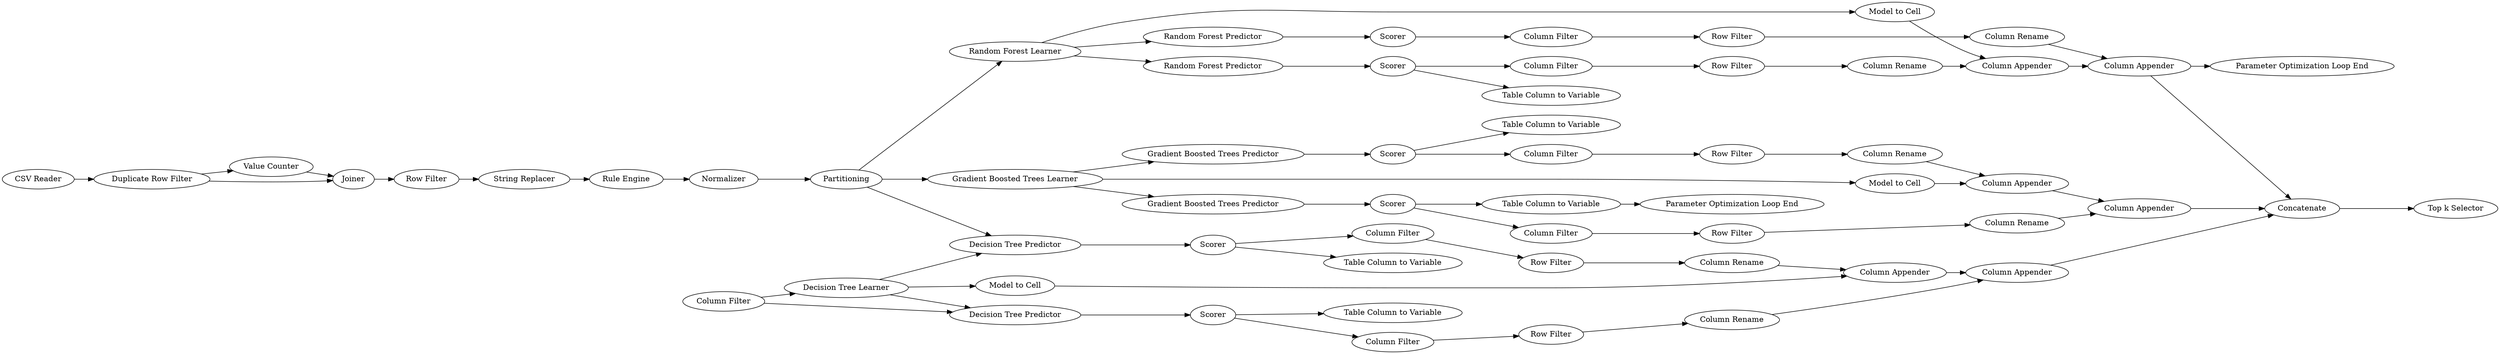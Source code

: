 digraph {
	"-8075415268195805844_16" [label="Column Appender"]
	"-3499965106606099118_19" [label="Row Filter"]
	"-3499965106606099118_18" [label="Column Filter"]
	"-9180875740673484503_150" [label="Column Filter"]
	"-3499965106606099118_157" [label=Scorer]
	"-8075415268195805844_156" [label="Table Column to Variable"]
	"-8075415268195805844_8" [label=Scorer]
	"-3499965106606099118_10" [label="Gradient Boosted Trees Learner"]
	"-3499965106606099118_150" [label="Column Filter"]
	"-3499965106606099118_151" [label="Row Filter"]
	"-8550768194964844609_146" [label=Concatenate]
	"1377723463018767562_109" [label=Joiner]
	"-8075415268195805844_15" [label="Model to Cell"]
	"-8550768194964844609_147" [label="Top k Selector"]
	"-3499965106606099118_156" [label="Column Rename"]
	"-8075415268195805844_19" [label="Row Filter"]
	"1377723463018767562_143" [label=Partitioning]
	"-9180875740673484503_3" [label="Random Forest Learner"]
	"-8075415268195805844_18" [label="Column Filter"]
	"-3499965106606099118_9" [label="Table Column to Variable"]
	"1377723463018767562_108" [label="Value Counter"]
	"-3499965106606099118_8" [label=Scorer]
	"-8075415268195805844_154" [label="Column Rename"]
	"-3499965106606099118_16" [label="Column Appender"]
	"-8075415268195805844_152" [label="Column Rename"]
	"-3499965106606099118_15" [label="Model to Cell"]
	"-9180875740673484503_19" [label="Row Filter"]
	"-8075415268195805844_21" [label="Decision Tree Predictor"]
	"1377723463018767562_142" [label=Normalizer]
	"-9180875740673484503_153" [label="Column Rename"]
	"-8075415268195805844_22" [label=Scorer]
	"1377723463018767562_13" [label="Duplicate Row Filter"]
	"1377723463018767562_129" [label="String Replacer"]
	"-9180875740673484503_20" [label="Random Forest Predictor"]
	"-9180875740673484503_4" [label="Random Forest Predictor"]
	"-9180875740673484503_9" [label="Table Column to Variable"]
	"-9180875740673484503_18" [label="Column Filter"]
	"-9180875740673484503_21" [label=Scorer]
	"-3499965106606099118_159" [label="Table Column to Variable"]
	"-8075415268195805844_11" [label="Decision Tree Predictor"]
	"1377723463018767562_110" [label="Row Filter"]
	"-3499965106606099118_155" [label="Column Appender"]
	"-9180875740673484503_8" [label=Scorer]
	"-9180875740673484503_147" [label="Column Appender"]
	"-8075415268195805844_10" [label="Decision Tree Learner"]
	"-8075415268195805844_9" [label="Table Column to Variable"]
	"-9180875740673484503_152" [label="Column Rename"]
	"-9180875740673484503_16" [label="Column Appender"]
	"-8075415268195805844_12" [label="Column Filter"]
	"-8075415268195805844_153" [label="Column Appender"]
	"1377723463018767562_133" [label="Rule Engine"]
	"-8075415268195805844_150" [label="Column Filter"]
	"-9180875740673484503_151" [label="Row Filter"]
	"-3499965106606099118_158" [label="Parameter Optimization Loop End"]
	"-9180875740673484503_7" [label="Parameter Optimization Loop End"]
	"-8075415268195805844_151" [label="Row Filter"]
	"-3499965106606099118_152" [label="Column Rename"]
	"1377723463018767562_1" [label="CSV Reader"]
	"-3499965106606099118_153" [label="Gradient Boosted Trees Predictor"]
	"-9180875740673484503_15" [label="Model to Cell"]
	"-3499965106606099118_11" [label="Gradient Boosted Trees Predictor"]
	"-9180875740673484503_152" -> "-9180875740673484503_147"
	"-9180875740673484503_3" -> "-9180875740673484503_4"
	"-3499965106606099118_153" -> "-3499965106606099118_157"
	"-9180875740673484503_21" -> "-9180875740673484503_150"
	"1377723463018767562_1" -> "1377723463018767562_13"
	"-9180875740673484503_150" -> "-9180875740673484503_151"
	"-9180875740673484503_151" -> "-9180875740673484503_152"
	"-3499965106606099118_157" -> "-3499965106606099118_159"
	"-9180875740673484503_8" -> "-9180875740673484503_18"
	"-3499965106606099118_11" -> "-3499965106606099118_8"
	"-9180875740673484503_15" -> "-9180875740673484503_16"
	"1377723463018767562_129" -> "1377723463018767562_133"
	"-8075415268195805844_11" -> "-8075415268195805844_8"
	"-9180875740673484503_19" -> "-9180875740673484503_153"
	"1377723463018767562_13" -> "1377723463018767562_108"
	"-8075415268195805844_10" -> "-8075415268195805844_21"
	"-3499965106606099118_150" -> "-3499965106606099118_151"
	"-8075415268195805844_10" -> "-8075415268195805844_11"
	"-3499965106606099118_155" -> "-8550768194964844609_146"
	"-3499965106606099118_10" -> "-3499965106606099118_11"
	"-8075415268195805844_12" -> "-8075415268195805844_10"
	"-8075415268195805844_15" -> "-8075415268195805844_16"
	"-3499965106606099118_10" -> "-3499965106606099118_15"
	"-8075415268195805844_154" -> "-8075415268195805844_16"
	"-9180875740673484503_147" -> "-8550768194964844609_146"
	"-8550768194964844609_146" -> "-8550768194964844609_147"
	"1377723463018767562_143" -> "-8075415268195805844_11"
	"-9180875740673484503_4" -> "-9180875740673484503_8"
	"1377723463018767562_13" -> "1377723463018767562_109"
	"-8075415268195805844_18" -> "-8075415268195805844_19"
	"-9180875740673484503_3" -> "-9180875740673484503_20"
	"-3499965106606099118_151" -> "-3499965106606099118_152"
	"-8075415268195805844_12" -> "-8075415268195805844_21"
	"-3499965106606099118_152" -> "-3499965106606099118_155"
	"-8075415268195805844_22" -> "-8075415268195805844_150"
	"-9180875740673484503_147" -> "-9180875740673484503_7"
	"-8075415268195805844_151" -> "-8075415268195805844_152"
	"1377723463018767562_143" -> "-3499965106606099118_10"
	"1377723463018767562_142" -> "1377723463018767562_143"
	"-8075415268195805844_8" -> "-8075415268195805844_9"
	"-3499965106606099118_16" -> "-3499965106606099118_155"
	"-8075415268195805844_153" -> "-8550768194964844609_146"
	"-8075415268195805844_16" -> "-8075415268195805844_153"
	"-9180875740673484503_20" -> "-9180875740673484503_21"
	"-3499965106606099118_157" -> "-3499965106606099118_150"
	"-9180875740673484503_153" -> "-9180875740673484503_16"
	"-3499965106606099118_19" -> "-3499965106606099118_156"
	"-8075415268195805844_152" -> "-8075415268195805844_153"
	"-8075415268195805844_19" -> "-8075415268195805844_154"
	"1377723463018767562_133" -> "1377723463018767562_142"
	"-3499965106606099118_15" -> "-3499965106606099118_16"
	"-3499965106606099118_8" -> "-3499965106606099118_9"
	"-3499965106606099118_156" -> "-3499965106606099118_16"
	"-8075415268195805844_22" -> "-8075415268195805844_156"
	"1377723463018767562_109" -> "1377723463018767562_110"
	"1377723463018767562_143" -> "-9180875740673484503_3"
	"-3499965106606099118_159" -> "-3499965106606099118_158"
	"1377723463018767562_108" -> "1377723463018767562_109"
	"-9180875740673484503_3" -> "-9180875740673484503_15"
	"-9180875740673484503_8" -> "-9180875740673484503_9"
	"1377723463018767562_110" -> "1377723463018767562_129"
	"-9180875740673484503_16" -> "-9180875740673484503_147"
	"-8075415268195805844_10" -> "-8075415268195805844_15"
	"-3499965106606099118_18" -> "-3499965106606099118_19"
	"-3499965106606099118_8" -> "-3499965106606099118_18"
	"-8075415268195805844_8" -> "-8075415268195805844_18"
	"-3499965106606099118_10" -> "-3499965106606099118_153"
	"-8075415268195805844_150" -> "-8075415268195805844_151"
	"-8075415268195805844_21" -> "-8075415268195805844_22"
	"-9180875740673484503_18" -> "-9180875740673484503_19"
	rankdir=LR
}

